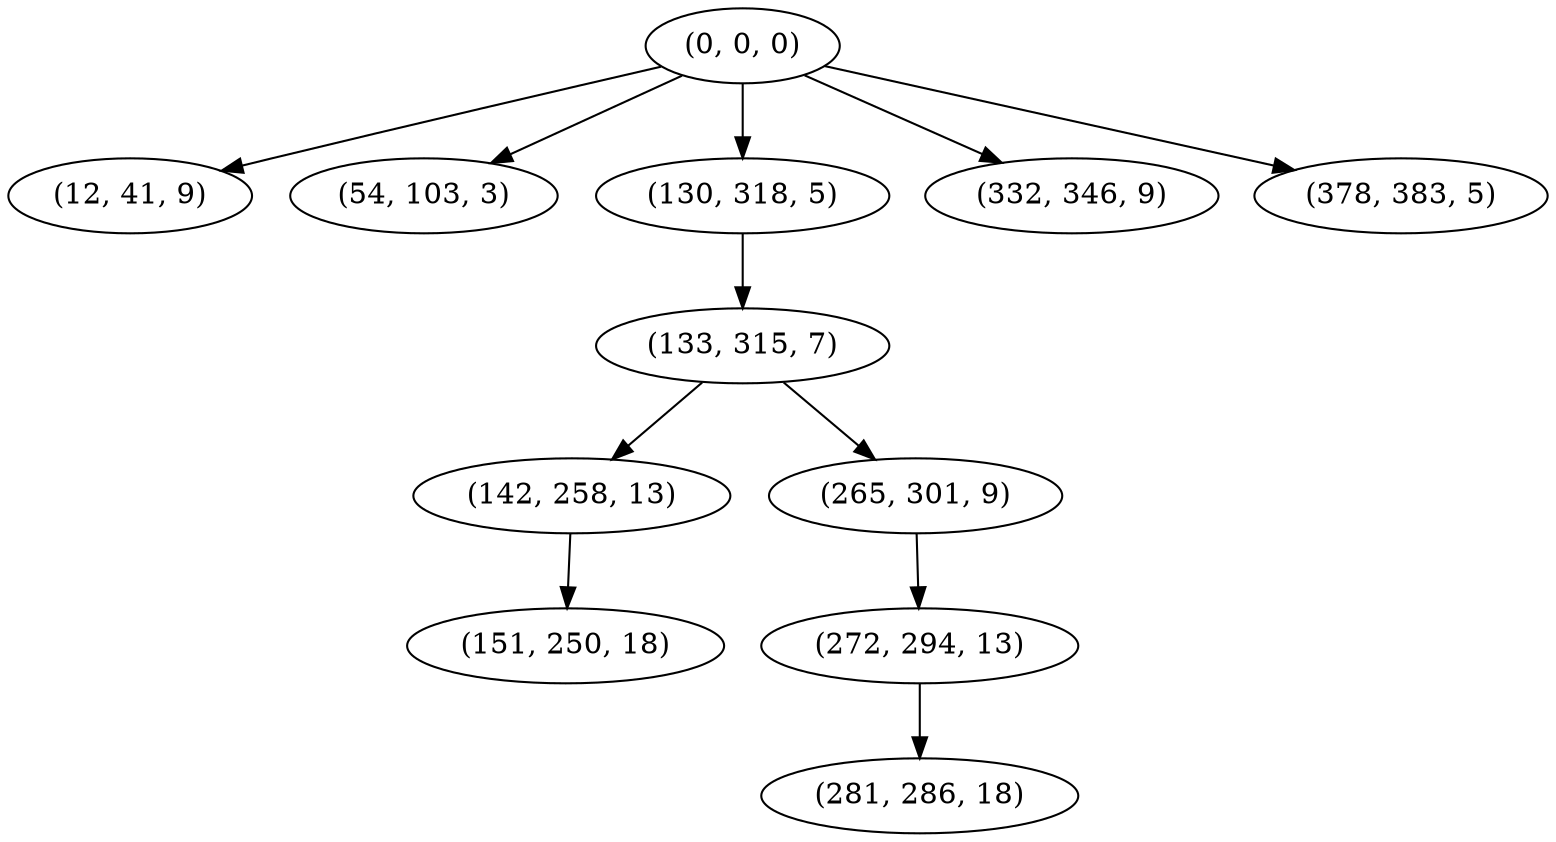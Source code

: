 digraph tree {
    "(0, 0, 0)";
    "(12, 41, 9)";
    "(54, 103, 3)";
    "(130, 318, 5)";
    "(133, 315, 7)";
    "(142, 258, 13)";
    "(151, 250, 18)";
    "(265, 301, 9)";
    "(272, 294, 13)";
    "(281, 286, 18)";
    "(332, 346, 9)";
    "(378, 383, 5)";
    "(0, 0, 0)" -> "(12, 41, 9)";
    "(0, 0, 0)" -> "(54, 103, 3)";
    "(0, 0, 0)" -> "(130, 318, 5)";
    "(0, 0, 0)" -> "(332, 346, 9)";
    "(0, 0, 0)" -> "(378, 383, 5)";
    "(130, 318, 5)" -> "(133, 315, 7)";
    "(133, 315, 7)" -> "(142, 258, 13)";
    "(133, 315, 7)" -> "(265, 301, 9)";
    "(142, 258, 13)" -> "(151, 250, 18)";
    "(265, 301, 9)" -> "(272, 294, 13)";
    "(272, 294, 13)" -> "(281, 286, 18)";
}
